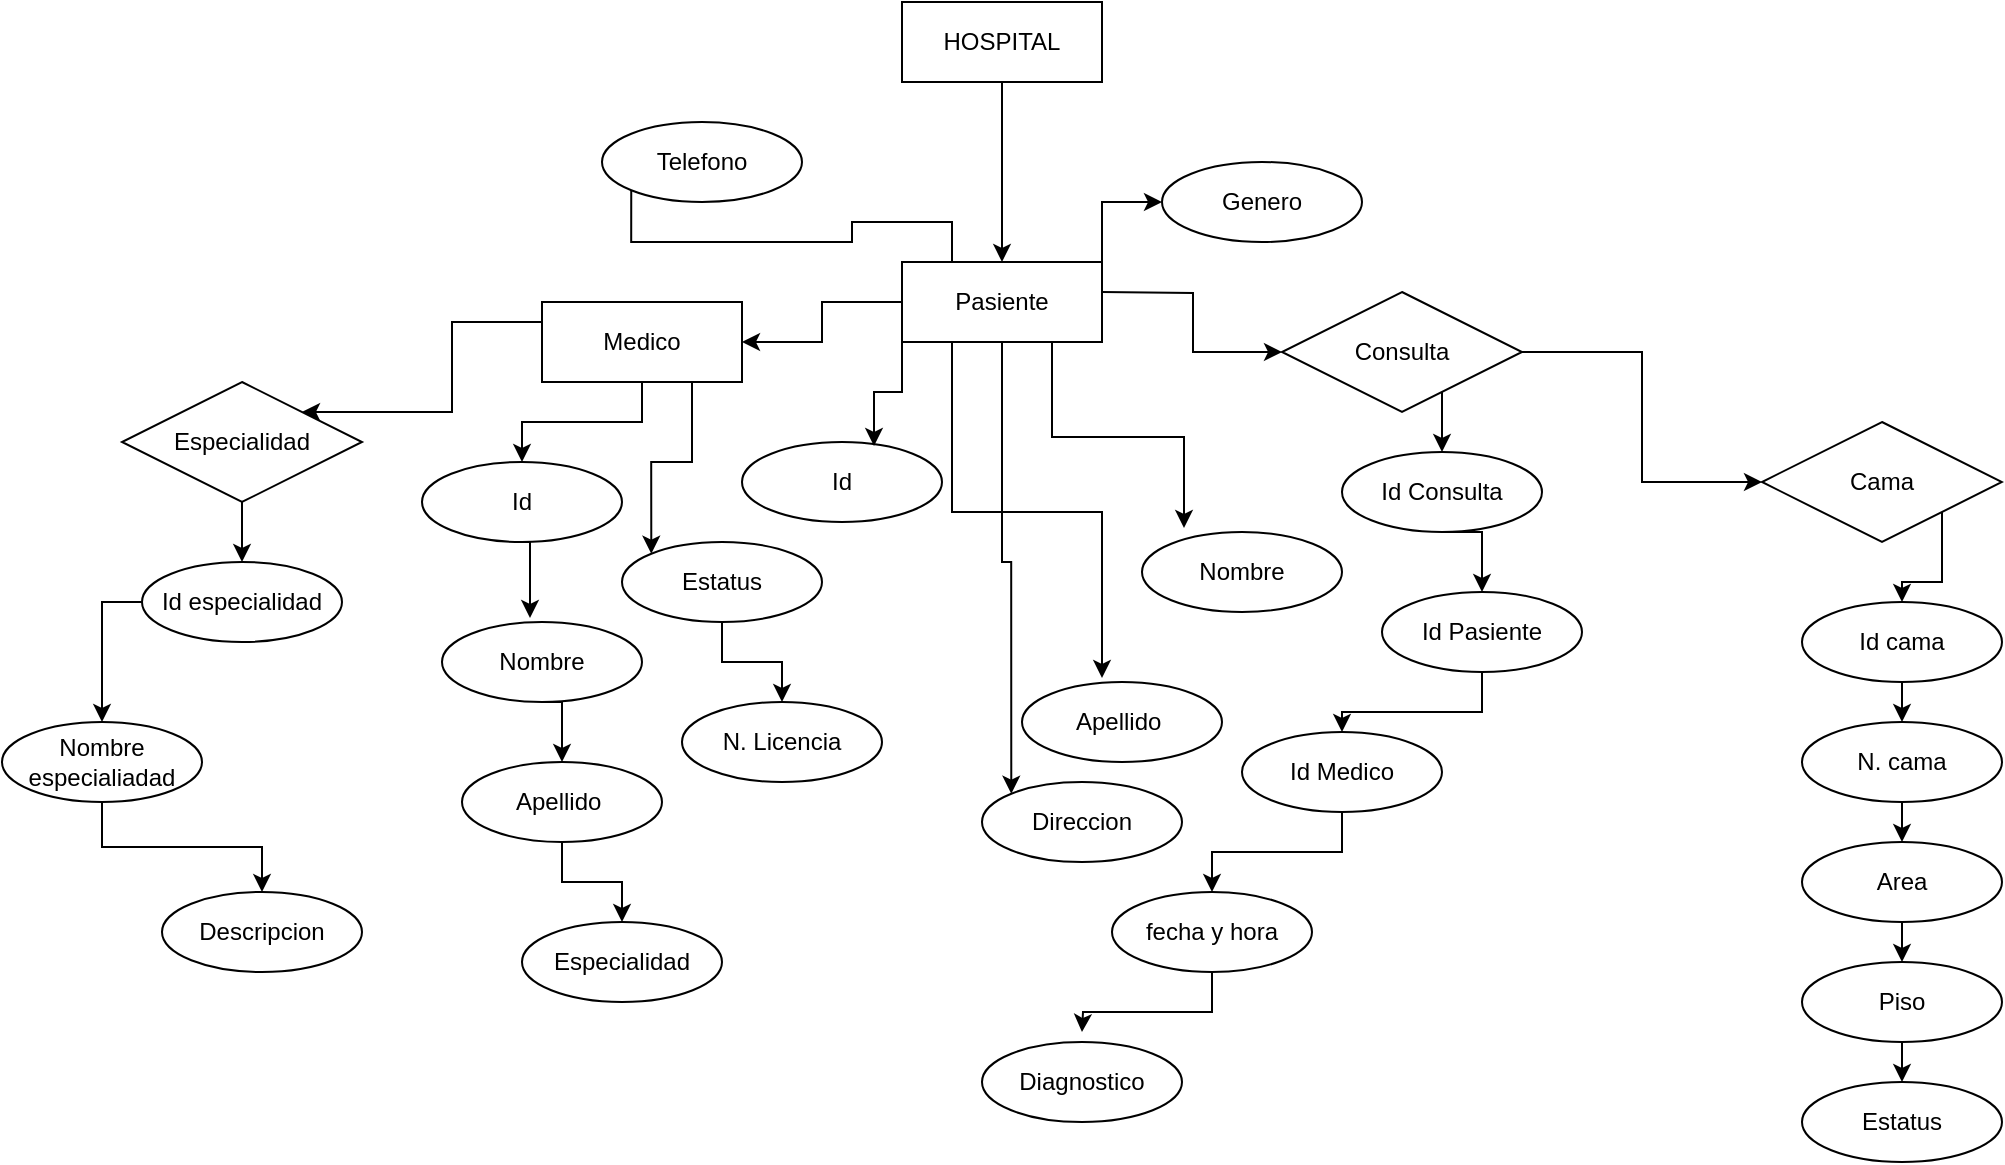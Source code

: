 <mxfile version="24.2.3" type="device">
  <diagram name="Página-1" id="c5EaaXVDKWZ2Btu-4T4h">
    <mxGraphModel dx="1885" dy="541" grid="1" gridSize="10" guides="1" tooltips="1" connect="1" arrows="1" fold="1" page="1" pageScale="1" pageWidth="850" pageHeight="1100" math="0" shadow="0">
      <root>
        <mxCell id="0" />
        <mxCell id="1" parent="0" />
        <mxCell id="UcVzMXXxhVhlIkOPXvH6-20" value="" style="edgeStyle=orthogonalEdgeStyle;rounded=0;orthogonalLoop=1;jettySize=auto;html=1;" edge="1" parent="1" source="UcVzMXXxhVhlIkOPXvH6-3" target="UcVzMXXxhVhlIkOPXvH6-16">
          <mxGeometry relative="1" as="geometry" />
        </mxCell>
        <mxCell id="UcVzMXXxhVhlIkOPXvH6-3" value="HOSPITAL" style="whiteSpace=wrap;html=1;align=center;" vertex="1" parent="1">
          <mxGeometry x="-290" y="310" width="100" height="40" as="geometry" />
        </mxCell>
        <mxCell id="UcVzMXXxhVhlIkOPXvH6-45" style="edgeStyle=orthogonalEdgeStyle;rounded=0;orthogonalLoop=1;jettySize=auto;html=1;exitX=0.5;exitY=1;exitDx=0;exitDy=0;entryX=0.5;entryY=0;entryDx=0;entryDy=0;" edge="1" parent="1" source="UcVzMXXxhVhlIkOPXvH6-15" target="UcVzMXXxhVhlIkOPXvH6-42">
          <mxGeometry relative="1" as="geometry" />
        </mxCell>
        <mxCell id="UcVzMXXxhVhlIkOPXvH6-52" style="edgeStyle=orthogonalEdgeStyle;rounded=0;orthogonalLoop=1;jettySize=auto;html=1;exitX=0.75;exitY=1;exitDx=0;exitDy=0;entryX=0;entryY=0;entryDx=0;entryDy=0;" edge="1" parent="1" source="UcVzMXXxhVhlIkOPXvH6-15" target="UcVzMXXxhVhlIkOPXvH6-49">
          <mxGeometry relative="1" as="geometry" />
        </mxCell>
        <mxCell id="UcVzMXXxhVhlIkOPXvH6-82" style="edgeStyle=orthogonalEdgeStyle;rounded=0;orthogonalLoop=1;jettySize=auto;html=1;exitX=0;exitY=0.25;exitDx=0;exitDy=0;entryX=1;entryY=0;entryDx=0;entryDy=0;" edge="1" parent="1" source="UcVzMXXxhVhlIkOPXvH6-15" target="UcVzMXXxhVhlIkOPXvH6-81">
          <mxGeometry relative="1" as="geometry" />
        </mxCell>
        <mxCell id="UcVzMXXxhVhlIkOPXvH6-15" value="Medico" style="whiteSpace=wrap;html=1;align=center;" vertex="1" parent="1">
          <mxGeometry x="-470" y="460" width="100" height="40" as="geometry" />
        </mxCell>
        <mxCell id="UcVzMXXxhVhlIkOPXvH6-22" style="edgeStyle=orthogonalEdgeStyle;rounded=0;orthogonalLoop=1;jettySize=auto;html=1;exitX=0;exitY=0.5;exitDx=0;exitDy=0;entryX=1;entryY=0.5;entryDx=0;entryDy=0;" edge="1" parent="1" source="UcVzMXXxhVhlIkOPXvH6-16" target="UcVzMXXxhVhlIkOPXvH6-15">
          <mxGeometry relative="1" as="geometry" />
        </mxCell>
        <mxCell id="UcVzMXXxhVhlIkOPXvH6-37" style="edgeStyle=orthogonalEdgeStyle;rounded=0;orthogonalLoop=1;jettySize=auto;html=1;exitX=0.5;exitY=1;exitDx=0;exitDy=0;entryX=0;entryY=0;entryDx=0;entryDy=0;" edge="1" parent="1" source="UcVzMXXxhVhlIkOPXvH6-16" target="UcVzMXXxhVhlIkOPXvH6-36">
          <mxGeometry relative="1" as="geometry" />
        </mxCell>
        <mxCell id="UcVzMXXxhVhlIkOPXvH6-38" style="edgeStyle=orthogonalEdgeStyle;rounded=0;orthogonalLoop=1;jettySize=auto;html=1;exitX=0.25;exitY=0;exitDx=0;exitDy=0;entryX=0;entryY=0;entryDx=0;entryDy=0;" edge="1" parent="1" source="UcVzMXXxhVhlIkOPXvH6-16" target="UcVzMXXxhVhlIkOPXvH6-35">
          <mxGeometry relative="1" as="geometry" />
        </mxCell>
        <mxCell id="UcVzMXXxhVhlIkOPXvH6-39" style="edgeStyle=orthogonalEdgeStyle;rounded=0;orthogonalLoop=1;jettySize=auto;html=1;exitX=1;exitY=0;exitDx=0;exitDy=0;entryX=0;entryY=0.5;entryDx=0;entryDy=0;" edge="1" parent="1" source="UcVzMXXxhVhlIkOPXvH6-16" target="UcVzMXXxhVhlIkOPXvH6-34">
          <mxGeometry relative="1" as="geometry" />
        </mxCell>
        <mxCell id="UcVzMXXxhVhlIkOPXvH6-75" style="edgeStyle=orthogonalEdgeStyle;rounded=0;orthogonalLoop=1;jettySize=auto;html=1;exitX=1;exitY=0.5;exitDx=0;exitDy=0;entryX=0;entryY=0.5;entryDx=0;entryDy=0;" edge="1" parent="1" target="UcVzMXXxhVhlIkOPXvH6-74">
          <mxGeometry relative="1" as="geometry">
            <mxPoint x="-190" y="455" as="sourcePoint" />
          </mxGeometry>
        </mxCell>
        <mxCell id="UcVzMXXxhVhlIkOPXvH6-16" value="Pasiente" style="whiteSpace=wrap;html=1;align=center;" vertex="1" parent="1">
          <mxGeometry x="-290" y="440" width="100" height="40" as="geometry" />
        </mxCell>
        <mxCell id="UcVzMXXxhVhlIkOPXvH6-26" value="Id" style="ellipse;whiteSpace=wrap;html=1;align=center;" vertex="1" parent="1">
          <mxGeometry x="-370" y="530" width="100" height="40" as="geometry" />
        </mxCell>
        <mxCell id="UcVzMXXxhVhlIkOPXvH6-27" value="Nombre&lt;span style=&quot;color: rgba(0, 0, 0, 0); font-family: monospace; font-size: 0px; text-align: start; text-wrap: nowrap;&quot;&gt;%3CmxGraphModel%3E%3Croot%3E%3CmxCell%20id%3D%220%22%2F%3E%3CmxCell%20id%3D%221%22%20parent%3D%220%22%2F%3E%3CmxCell%20id%3D%222%22%20value%3D%22Id%22%20style%3D%22ellipse%3BwhiteSpace%3Dwrap%3Bhtml%3D1%3Balign%3Dcenter%3B%22%20vertex%3D%221%22%20parent%3D%221%22%3E%3CmxGeometry%20x%3D%22270%22%20y%3D%22270%22%20width%3D%22100%22%20height%3D%2240%22%20as%3D%22geometry%22%2F%3E%3C%2FmxCell%3E%3C%2Froot%3E%3C%2FmxGraphModel%3E&lt;/span&gt;" style="ellipse;whiteSpace=wrap;html=1;align=center;" vertex="1" parent="1">
          <mxGeometry x="-170" y="575" width="100" height="40" as="geometry" />
        </mxCell>
        <mxCell id="UcVzMXXxhVhlIkOPXvH6-28" value="Apellido&amp;nbsp;" style="ellipse;whiteSpace=wrap;html=1;align=center;" vertex="1" parent="1">
          <mxGeometry x="-230" y="650" width="100" height="40" as="geometry" />
        </mxCell>
        <mxCell id="UcVzMXXxhVhlIkOPXvH6-30" style="edgeStyle=orthogonalEdgeStyle;rounded=0;orthogonalLoop=1;jettySize=auto;html=1;exitX=0;exitY=1;exitDx=0;exitDy=0;entryX=0.66;entryY=0.05;entryDx=0;entryDy=0;entryPerimeter=0;" edge="1" parent="1" source="UcVzMXXxhVhlIkOPXvH6-16" target="UcVzMXXxhVhlIkOPXvH6-26">
          <mxGeometry relative="1" as="geometry" />
        </mxCell>
        <mxCell id="UcVzMXXxhVhlIkOPXvH6-31" style="edgeStyle=orthogonalEdgeStyle;rounded=0;orthogonalLoop=1;jettySize=auto;html=1;exitX=0.75;exitY=1;exitDx=0;exitDy=0;entryX=0.21;entryY=-0.05;entryDx=0;entryDy=0;entryPerimeter=0;" edge="1" parent="1" source="UcVzMXXxhVhlIkOPXvH6-16" target="UcVzMXXxhVhlIkOPXvH6-27">
          <mxGeometry relative="1" as="geometry" />
        </mxCell>
        <mxCell id="UcVzMXXxhVhlIkOPXvH6-32" style="edgeStyle=orthogonalEdgeStyle;rounded=0;orthogonalLoop=1;jettySize=auto;html=1;exitX=0.25;exitY=1;exitDx=0;exitDy=0;entryX=0.4;entryY=-0.05;entryDx=0;entryDy=0;entryPerimeter=0;" edge="1" parent="1" source="UcVzMXXxhVhlIkOPXvH6-16" target="UcVzMXXxhVhlIkOPXvH6-28">
          <mxGeometry relative="1" as="geometry" />
        </mxCell>
        <mxCell id="UcVzMXXxhVhlIkOPXvH6-34" value="Genero" style="ellipse;whiteSpace=wrap;html=1;align=center;" vertex="1" parent="1">
          <mxGeometry x="-160" y="390" width="100" height="40" as="geometry" />
        </mxCell>
        <mxCell id="UcVzMXXxhVhlIkOPXvH6-35" value="Telefono" style="ellipse;whiteSpace=wrap;html=1;align=center;" vertex="1" parent="1">
          <mxGeometry x="-440" y="370" width="100" height="40" as="geometry" />
        </mxCell>
        <mxCell id="UcVzMXXxhVhlIkOPXvH6-36" value="Direccion" style="ellipse;whiteSpace=wrap;html=1;align=center;" vertex="1" parent="1">
          <mxGeometry x="-250" y="700" width="100" height="40" as="geometry" />
        </mxCell>
        <mxCell id="UcVzMXXxhVhlIkOPXvH6-42" value="Id" style="ellipse;whiteSpace=wrap;html=1;align=center;" vertex="1" parent="1">
          <mxGeometry x="-530" y="540" width="100" height="40" as="geometry" />
        </mxCell>
        <mxCell id="UcVzMXXxhVhlIkOPXvH6-47" style="edgeStyle=orthogonalEdgeStyle;rounded=0;orthogonalLoop=1;jettySize=auto;html=1;exitX=0.5;exitY=1;exitDx=0;exitDy=0;entryX=0.5;entryY=0;entryDx=0;entryDy=0;" edge="1" parent="1" source="UcVzMXXxhVhlIkOPXvH6-43" target="UcVzMXXxhVhlIkOPXvH6-44">
          <mxGeometry relative="1" as="geometry" />
        </mxCell>
        <mxCell id="UcVzMXXxhVhlIkOPXvH6-43" value="Nombre&lt;span style=&quot;color: rgba(0, 0, 0, 0); font-family: monospace; font-size: 0px; text-align: start; text-wrap: nowrap;&quot;&gt;%3CmxGraphModel%3E%3Croot%3E%3CmxCell%20id%3D%220%22%2F%3E%3CmxCell%20id%3D%221%22%20parent%3D%220%22%2F%3E%3CmxCell%20id%3D%222%22%20value%3D%22Id%22%20style%3D%22ellipse%3BwhiteSpace%3Dwrap%3Bhtml%3D1%3Balign%3Dcenter%3B%22%20vertex%3D%221%22%20parent%3D%221%22%3E%3CmxGeometry%20x%3D%22270%22%20y%3D%22270%22%20width%3D%22100%22%20height%3D%2240%22%20as%3D%22geometry%22%2F%3E%3C%2FmxCell%3E%3C%2Froot%3E%3C%2FmxGraphModel%3E&lt;/span&gt;" style="ellipse;whiteSpace=wrap;html=1;align=center;" vertex="1" parent="1">
          <mxGeometry x="-520" y="620" width="100" height="40" as="geometry" />
        </mxCell>
        <mxCell id="UcVzMXXxhVhlIkOPXvH6-51" style="edgeStyle=orthogonalEdgeStyle;rounded=0;orthogonalLoop=1;jettySize=auto;html=1;exitX=0.5;exitY=1;exitDx=0;exitDy=0;entryX=0.5;entryY=0;entryDx=0;entryDy=0;" edge="1" parent="1" source="UcVzMXXxhVhlIkOPXvH6-44" target="UcVzMXXxhVhlIkOPXvH6-48">
          <mxGeometry relative="1" as="geometry" />
        </mxCell>
        <mxCell id="UcVzMXXxhVhlIkOPXvH6-44" value="Apellido&amp;nbsp;" style="ellipse;whiteSpace=wrap;html=1;align=center;" vertex="1" parent="1">
          <mxGeometry x="-510" y="690" width="100" height="40" as="geometry" />
        </mxCell>
        <mxCell id="UcVzMXXxhVhlIkOPXvH6-46" style="edgeStyle=orthogonalEdgeStyle;rounded=0;orthogonalLoop=1;jettySize=auto;html=1;exitX=0.5;exitY=1;exitDx=0;exitDy=0;entryX=0.44;entryY=-0.05;entryDx=0;entryDy=0;entryPerimeter=0;" edge="1" parent="1" source="UcVzMXXxhVhlIkOPXvH6-42" target="UcVzMXXxhVhlIkOPXvH6-43">
          <mxGeometry relative="1" as="geometry" />
        </mxCell>
        <mxCell id="UcVzMXXxhVhlIkOPXvH6-48" value="Especialidad" style="ellipse;whiteSpace=wrap;html=1;align=center;" vertex="1" parent="1">
          <mxGeometry x="-480" y="770" width="100" height="40" as="geometry" />
        </mxCell>
        <mxCell id="UcVzMXXxhVhlIkOPXvH6-53" style="edgeStyle=orthogonalEdgeStyle;rounded=0;orthogonalLoop=1;jettySize=auto;html=1;exitX=0.5;exitY=1;exitDx=0;exitDy=0;entryX=0.5;entryY=0;entryDx=0;entryDy=0;" edge="1" parent="1" source="UcVzMXXxhVhlIkOPXvH6-49" target="UcVzMXXxhVhlIkOPXvH6-50">
          <mxGeometry relative="1" as="geometry" />
        </mxCell>
        <mxCell id="UcVzMXXxhVhlIkOPXvH6-49" value="Estatus" style="ellipse;whiteSpace=wrap;html=1;align=center;" vertex="1" parent="1">
          <mxGeometry x="-430" y="580" width="100" height="40" as="geometry" />
        </mxCell>
        <mxCell id="UcVzMXXxhVhlIkOPXvH6-50" value="N. Licencia" style="ellipse;whiteSpace=wrap;html=1;align=center;" vertex="1" parent="1">
          <mxGeometry x="-400" y="660" width="100" height="40" as="geometry" />
        </mxCell>
        <mxCell id="UcVzMXXxhVhlIkOPXvH6-60" style="edgeStyle=orthogonalEdgeStyle;rounded=0;orthogonalLoop=1;jettySize=auto;html=1;exitX=0.5;exitY=1;exitDx=0;exitDy=0;entryX=0.5;entryY=0;entryDx=0;entryDy=0;" edge="1" parent="1" source="UcVzMXXxhVhlIkOPXvH6-54" target="UcVzMXXxhVhlIkOPXvH6-55">
          <mxGeometry relative="1" as="geometry" />
        </mxCell>
        <mxCell id="UcVzMXXxhVhlIkOPXvH6-54" value="Id Consulta" style="ellipse;whiteSpace=wrap;html=1;align=center;" vertex="1" parent="1">
          <mxGeometry x="-70" y="535" width="100" height="40" as="geometry" />
        </mxCell>
        <mxCell id="UcVzMXXxhVhlIkOPXvH6-61" style="edgeStyle=orthogonalEdgeStyle;rounded=0;orthogonalLoop=1;jettySize=auto;html=1;exitX=0.5;exitY=1;exitDx=0;exitDy=0;entryX=0.5;entryY=0;entryDx=0;entryDy=0;" edge="1" parent="1" source="UcVzMXXxhVhlIkOPXvH6-55" target="UcVzMXXxhVhlIkOPXvH6-56">
          <mxGeometry relative="1" as="geometry" />
        </mxCell>
        <mxCell id="UcVzMXXxhVhlIkOPXvH6-55" value="Id Pasiente" style="ellipse;whiteSpace=wrap;html=1;align=center;" vertex="1" parent="1">
          <mxGeometry x="-50" y="605" width="100" height="40" as="geometry" />
        </mxCell>
        <mxCell id="UcVzMXXxhVhlIkOPXvH6-62" style="edgeStyle=orthogonalEdgeStyle;rounded=0;orthogonalLoop=1;jettySize=auto;html=1;exitX=0.5;exitY=1;exitDx=0;exitDy=0;entryX=0.5;entryY=0;entryDx=0;entryDy=0;" edge="1" parent="1" source="UcVzMXXxhVhlIkOPXvH6-56" target="UcVzMXXxhVhlIkOPXvH6-57">
          <mxGeometry relative="1" as="geometry" />
        </mxCell>
        <mxCell id="UcVzMXXxhVhlIkOPXvH6-56" value="Id Medico" style="ellipse;whiteSpace=wrap;html=1;align=center;" vertex="1" parent="1">
          <mxGeometry x="-120" y="675" width="100" height="40" as="geometry" />
        </mxCell>
        <mxCell id="UcVzMXXxhVhlIkOPXvH6-63" style="edgeStyle=orthogonalEdgeStyle;rounded=0;orthogonalLoop=1;jettySize=auto;html=1;exitX=0.5;exitY=1;exitDx=0;exitDy=0;entryX=0.5;entryY=0;entryDx=0;entryDy=0;" edge="1" parent="1" source="UcVzMXXxhVhlIkOPXvH6-57">
          <mxGeometry relative="1" as="geometry">
            <mxPoint x="-200" y="825" as="targetPoint" />
          </mxGeometry>
        </mxCell>
        <mxCell id="UcVzMXXxhVhlIkOPXvH6-57" value="fecha y hora" style="ellipse;whiteSpace=wrap;html=1;align=center;" vertex="1" parent="1">
          <mxGeometry x="-185" y="755" width="100" height="40" as="geometry" />
        </mxCell>
        <mxCell id="UcVzMXXxhVhlIkOPXvH6-58" value="Diagnostico" style="ellipse;whiteSpace=wrap;html=1;align=center;" vertex="1" parent="1">
          <mxGeometry x="-250" y="830" width="100" height="40" as="geometry" />
        </mxCell>
        <mxCell id="UcVzMXXxhVhlIkOPXvH6-70" style="edgeStyle=orthogonalEdgeStyle;rounded=0;orthogonalLoop=1;jettySize=auto;html=1;exitX=0.5;exitY=1;exitDx=0;exitDy=0;entryX=0.5;entryY=0;entryDx=0;entryDy=0;" edge="1" parent="1" source="UcVzMXXxhVhlIkOPXvH6-64" target="UcVzMXXxhVhlIkOPXvH6-65">
          <mxGeometry relative="1" as="geometry" />
        </mxCell>
        <mxCell id="UcVzMXXxhVhlIkOPXvH6-64" value="Id cama" style="ellipse;whiteSpace=wrap;html=1;align=center;" vertex="1" parent="1">
          <mxGeometry x="160" y="610" width="100" height="40" as="geometry" />
        </mxCell>
        <mxCell id="UcVzMXXxhVhlIkOPXvH6-71" style="edgeStyle=orthogonalEdgeStyle;rounded=0;orthogonalLoop=1;jettySize=auto;html=1;exitX=0.5;exitY=1;exitDx=0;exitDy=0;entryX=0.5;entryY=0;entryDx=0;entryDy=0;" edge="1" parent="1" source="UcVzMXXxhVhlIkOPXvH6-65" target="UcVzMXXxhVhlIkOPXvH6-66">
          <mxGeometry relative="1" as="geometry" />
        </mxCell>
        <mxCell id="UcVzMXXxhVhlIkOPXvH6-65" value="N. cama" style="ellipse;whiteSpace=wrap;html=1;align=center;" vertex="1" parent="1">
          <mxGeometry x="160" y="670" width="100" height="40" as="geometry" />
        </mxCell>
        <mxCell id="UcVzMXXxhVhlIkOPXvH6-72" style="edgeStyle=orthogonalEdgeStyle;rounded=0;orthogonalLoop=1;jettySize=auto;html=1;exitX=0.5;exitY=1;exitDx=0;exitDy=0;entryX=0.5;entryY=0;entryDx=0;entryDy=0;" edge="1" parent="1" source="UcVzMXXxhVhlIkOPXvH6-66" target="UcVzMXXxhVhlIkOPXvH6-67">
          <mxGeometry relative="1" as="geometry" />
        </mxCell>
        <mxCell id="UcVzMXXxhVhlIkOPXvH6-66" value="Area" style="ellipse;whiteSpace=wrap;html=1;align=center;" vertex="1" parent="1">
          <mxGeometry x="160" y="730" width="100" height="40" as="geometry" />
        </mxCell>
        <mxCell id="UcVzMXXxhVhlIkOPXvH6-73" style="edgeStyle=orthogonalEdgeStyle;rounded=0;orthogonalLoop=1;jettySize=auto;html=1;exitX=0.5;exitY=1;exitDx=0;exitDy=0;entryX=0.5;entryY=0;entryDx=0;entryDy=0;" edge="1" parent="1" source="UcVzMXXxhVhlIkOPXvH6-67" target="UcVzMXXxhVhlIkOPXvH6-68">
          <mxGeometry relative="1" as="geometry" />
        </mxCell>
        <mxCell id="UcVzMXXxhVhlIkOPXvH6-67" value="Piso" style="ellipse;whiteSpace=wrap;html=1;align=center;" vertex="1" parent="1">
          <mxGeometry x="160" y="790" width="100" height="40" as="geometry" />
        </mxCell>
        <mxCell id="UcVzMXXxhVhlIkOPXvH6-68" value="Estatus" style="ellipse;whiteSpace=wrap;html=1;align=center;" vertex="1" parent="1">
          <mxGeometry x="160" y="850" width="100" height="40" as="geometry" />
        </mxCell>
        <mxCell id="UcVzMXXxhVhlIkOPXvH6-76" style="edgeStyle=orthogonalEdgeStyle;rounded=0;orthogonalLoop=1;jettySize=auto;html=1;exitX=1;exitY=1;exitDx=0;exitDy=0;entryX=0.5;entryY=0;entryDx=0;entryDy=0;" edge="1" parent="1" source="UcVzMXXxhVhlIkOPXvH6-74" target="UcVzMXXxhVhlIkOPXvH6-54">
          <mxGeometry relative="1" as="geometry" />
        </mxCell>
        <mxCell id="UcVzMXXxhVhlIkOPXvH6-79" style="edgeStyle=orthogonalEdgeStyle;rounded=0;orthogonalLoop=1;jettySize=auto;html=1;exitX=1;exitY=0.5;exitDx=0;exitDy=0;entryX=0;entryY=0.5;entryDx=0;entryDy=0;" edge="1" parent="1" source="UcVzMXXxhVhlIkOPXvH6-74" target="UcVzMXXxhVhlIkOPXvH6-78">
          <mxGeometry relative="1" as="geometry" />
        </mxCell>
        <mxCell id="UcVzMXXxhVhlIkOPXvH6-74" value="Consulta" style="shape=rhombus;perimeter=rhombusPerimeter;whiteSpace=wrap;html=1;align=center;" vertex="1" parent="1">
          <mxGeometry x="-100" y="455" width="120" height="60" as="geometry" />
        </mxCell>
        <mxCell id="UcVzMXXxhVhlIkOPXvH6-80" style="edgeStyle=orthogonalEdgeStyle;rounded=0;orthogonalLoop=1;jettySize=auto;html=1;exitX=1;exitY=1;exitDx=0;exitDy=0;entryX=0.5;entryY=0;entryDx=0;entryDy=0;" edge="1" parent="1" source="UcVzMXXxhVhlIkOPXvH6-78" target="UcVzMXXxhVhlIkOPXvH6-64">
          <mxGeometry relative="1" as="geometry" />
        </mxCell>
        <mxCell id="UcVzMXXxhVhlIkOPXvH6-78" value="Cama" style="shape=rhombus;perimeter=rhombusPerimeter;whiteSpace=wrap;html=1;align=center;" vertex="1" parent="1">
          <mxGeometry x="140" y="520" width="120" height="60" as="geometry" />
        </mxCell>
        <mxCell id="UcVzMXXxhVhlIkOPXvH6-87" style="edgeStyle=orthogonalEdgeStyle;rounded=0;orthogonalLoop=1;jettySize=auto;html=1;exitX=0.5;exitY=1;exitDx=0;exitDy=0;entryX=0.5;entryY=0;entryDx=0;entryDy=0;" edge="1" parent="1" source="UcVzMXXxhVhlIkOPXvH6-81" target="UcVzMXXxhVhlIkOPXvH6-84">
          <mxGeometry relative="1" as="geometry" />
        </mxCell>
        <mxCell id="UcVzMXXxhVhlIkOPXvH6-81" value="Especialidad" style="shape=rhombus;perimeter=rhombusPerimeter;whiteSpace=wrap;html=1;align=center;" vertex="1" parent="1">
          <mxGeometry x="-680" y="500" width="120" height="60" as="geometry" />
        </mxCell>
        <mxCell id="UcVzMXXxhVhlIkOPXvH6-88" style="edgeStyle=orthogonalEdgeStyle;rounded=0;orthogonalLoop=1;jettySize=auto;html=1;exitX=0;exitY=0.5;exitDx=0;exitDy=0;entryX=0.5;entryY=0;entryDx=0;entryDy=0;" edge="1" parent="1" source="UcVzMXXxhVhlIkOPXvH6-84" target="UcVzMXXxhVhlIkOPXvH6-85">
          <mxGeometry relative="1" as="geometry" />
        </mxCell>
        <mxCell id="UcVzMXXxhVhlIkOPXvH6-84" value="Id especialidad" style="ellipse;whiteSpace=wrap;html=1;align=center;" vertex="1" parent="1">
          <mxGeometry x="-670" y="590" width="100" height="40" as="geometry" />
        </mxCell>
        <mxCell id="UcVzMXXxhVhlIkOPXvH6-89" style="edgeStyle=orthogonalEdgeStyle;rounded=0;orthogonalLoop=1;jettySize=auto;html=1;exitX=0.5;exitY=1;exitDx=0;exitDy=0;entryX=0.5;entryY=0;entryDx=0;entryDy=0;" edge="1" parent="1" source="UcVzMXXxhVhlIkOPXvH6-85" target="UcVzMXXxhVhlIkOPXvH6-86">
          <mxGeometry relative="1" as="geometry" />
        </mxCell>
        <mxCell id="UcVzMXXxhVhlIkOPXvH6-85" value="Nombre especialiadad" style="ellipse;whiteSpace=wrap;html=1;align=center;" vertex="1" parent="1">
          <mxGeometry x="-740" y="670" width="100" height="40" as="geometry" />
        </mxCell>
        <mxCell id="UcVzMXXxhVhlIkOPXvH6-86" value="Descripcion" style="ellipse;whiteSpace=wrap;html=1;align=center;" vertex="1" parent="1">
          <mxGeometry x="-660" y="755" width="100" height="40" as="geometry" />
        </mxCell>
      </root>
    </mxGraphModel>
  </diagram>
</mxfile>
